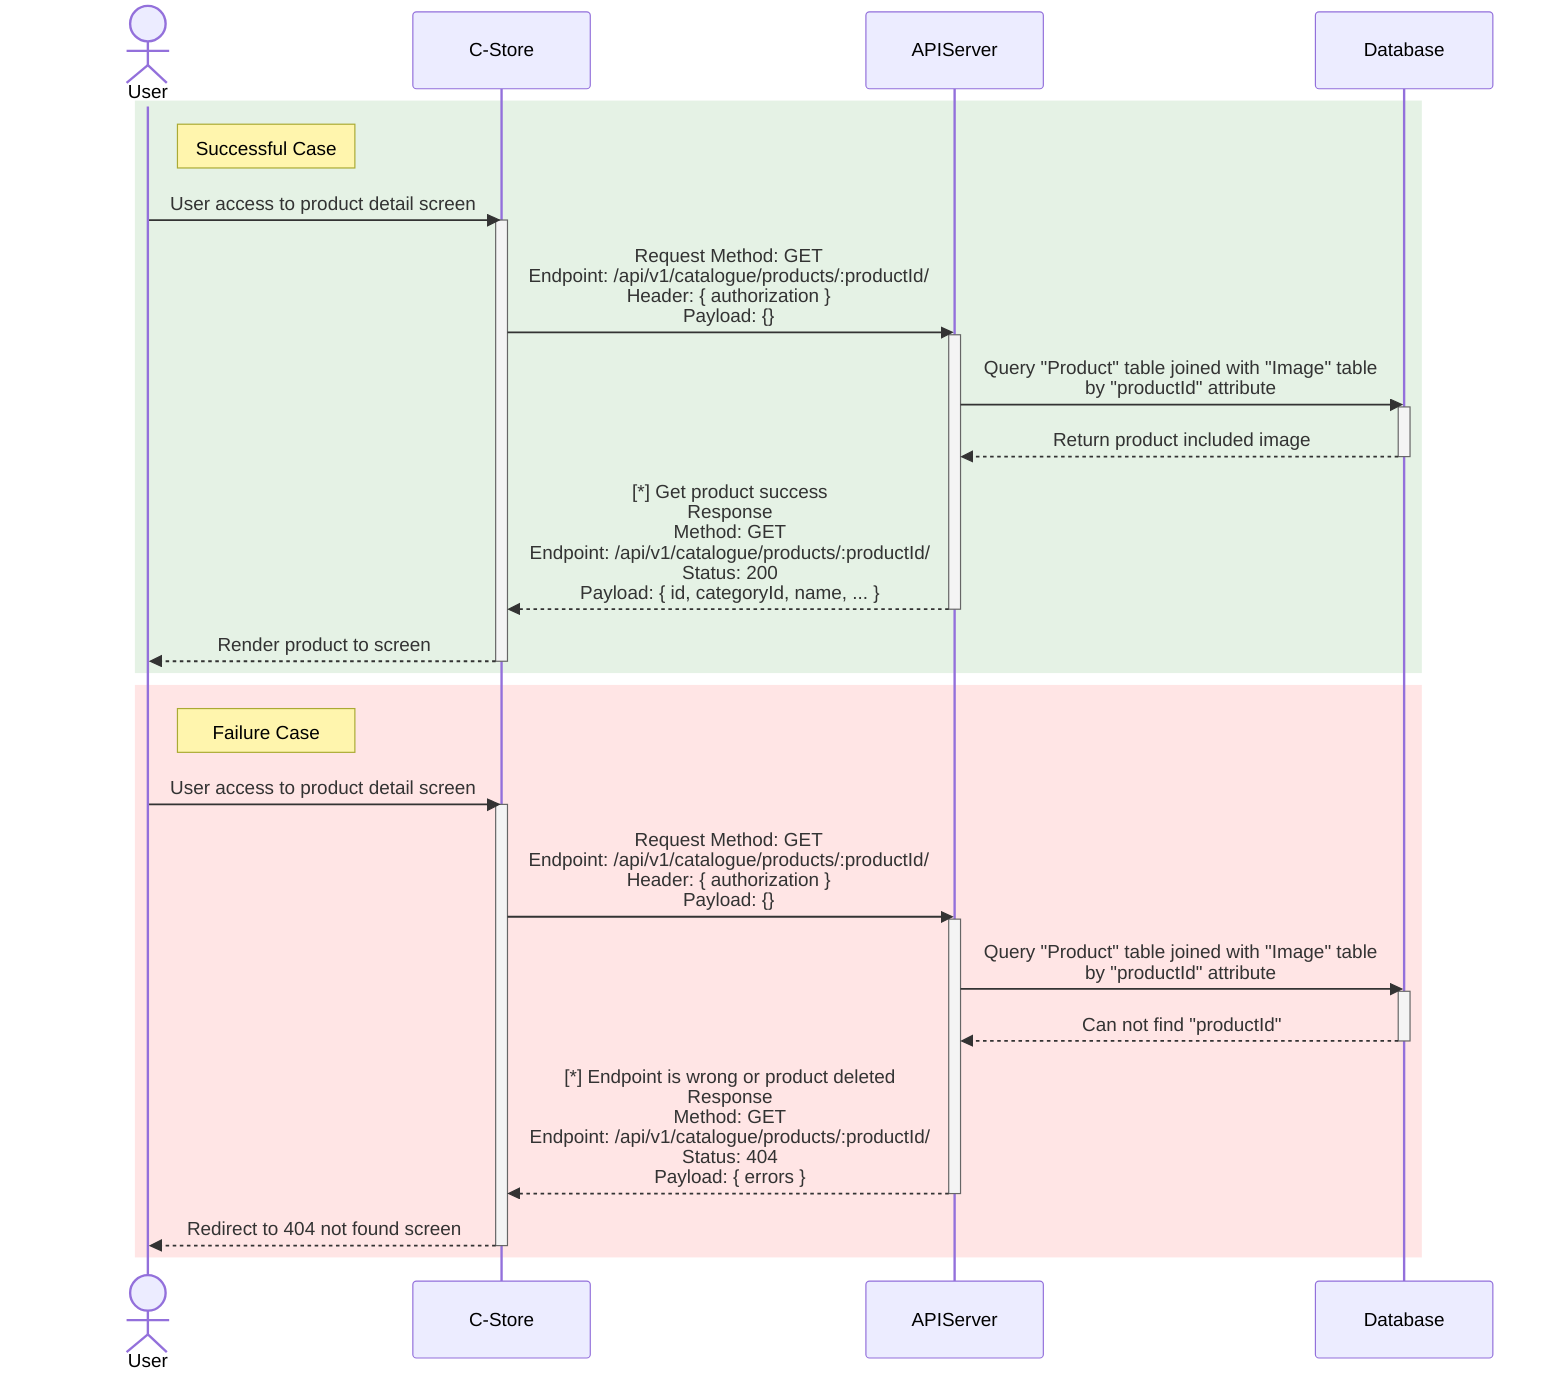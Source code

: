 sequenceDiagram
    actor User
    participant C-Store
    participant APIServer
    participant Database

    rect rgba(0, 128, 0, 0.1)
        note right of User: Successful Case
        User->>C-Store: User access to product detail screen
        activate C-Store
        C-Store->>APIServer: Request Method: GET<br>Endpoint: /api/v1/catalogue/products/:productId/<br>Header: { authorization }<br>Payload: {}
        activate APIServer
        APIServer->>Database: Query "Product" table joined with "Image" table<br>by "productId" attribute
        activate Database
        Database-->>APIServer: Return product included image
        deactivate Database
        APIServer-->>C-Store: [*] Get product success<br>Response<br>Method: GET<br>Endpoint: /api/v1/catalogue/products/:productId/<br>Status: 200<br>Payload: { id, categoryId, name, ... }
        deactivate APIServer
        C-Store-->>User: Render product to screen
        deactivate C-Store
    end

    rect rgba(255, 0, 0, 0.1)
        note right of User: Failure Case
        User->>C-Store: User access to product detail screen
        activate C-Store
        C-Store->>APIServer: Request Method: GET<br>Endpoint: /api/v1/catalogue/products/:productId/<br>Header: { authorization }<br>Payload: {}
        activate APIServer
        APIServer->>Database: Query "Product" table joined with "Image" table<br>by "productId" attribute
        activate Database
        Database-->>APIServer: Can not find "productId"
        deactivate Database
        APIServer-->>C-Store: [*] Endpoint is wrong or product deleted<br>Response<br>Method: GET<br>Endpoint: /api/v1/catalogue/products/:productId/<br>Status: 404<br>Payload: { errors }
        deactivate APIServer
        C-Store-->>User: Redirect to 404 not found screen
        deactivate C-Store
    end